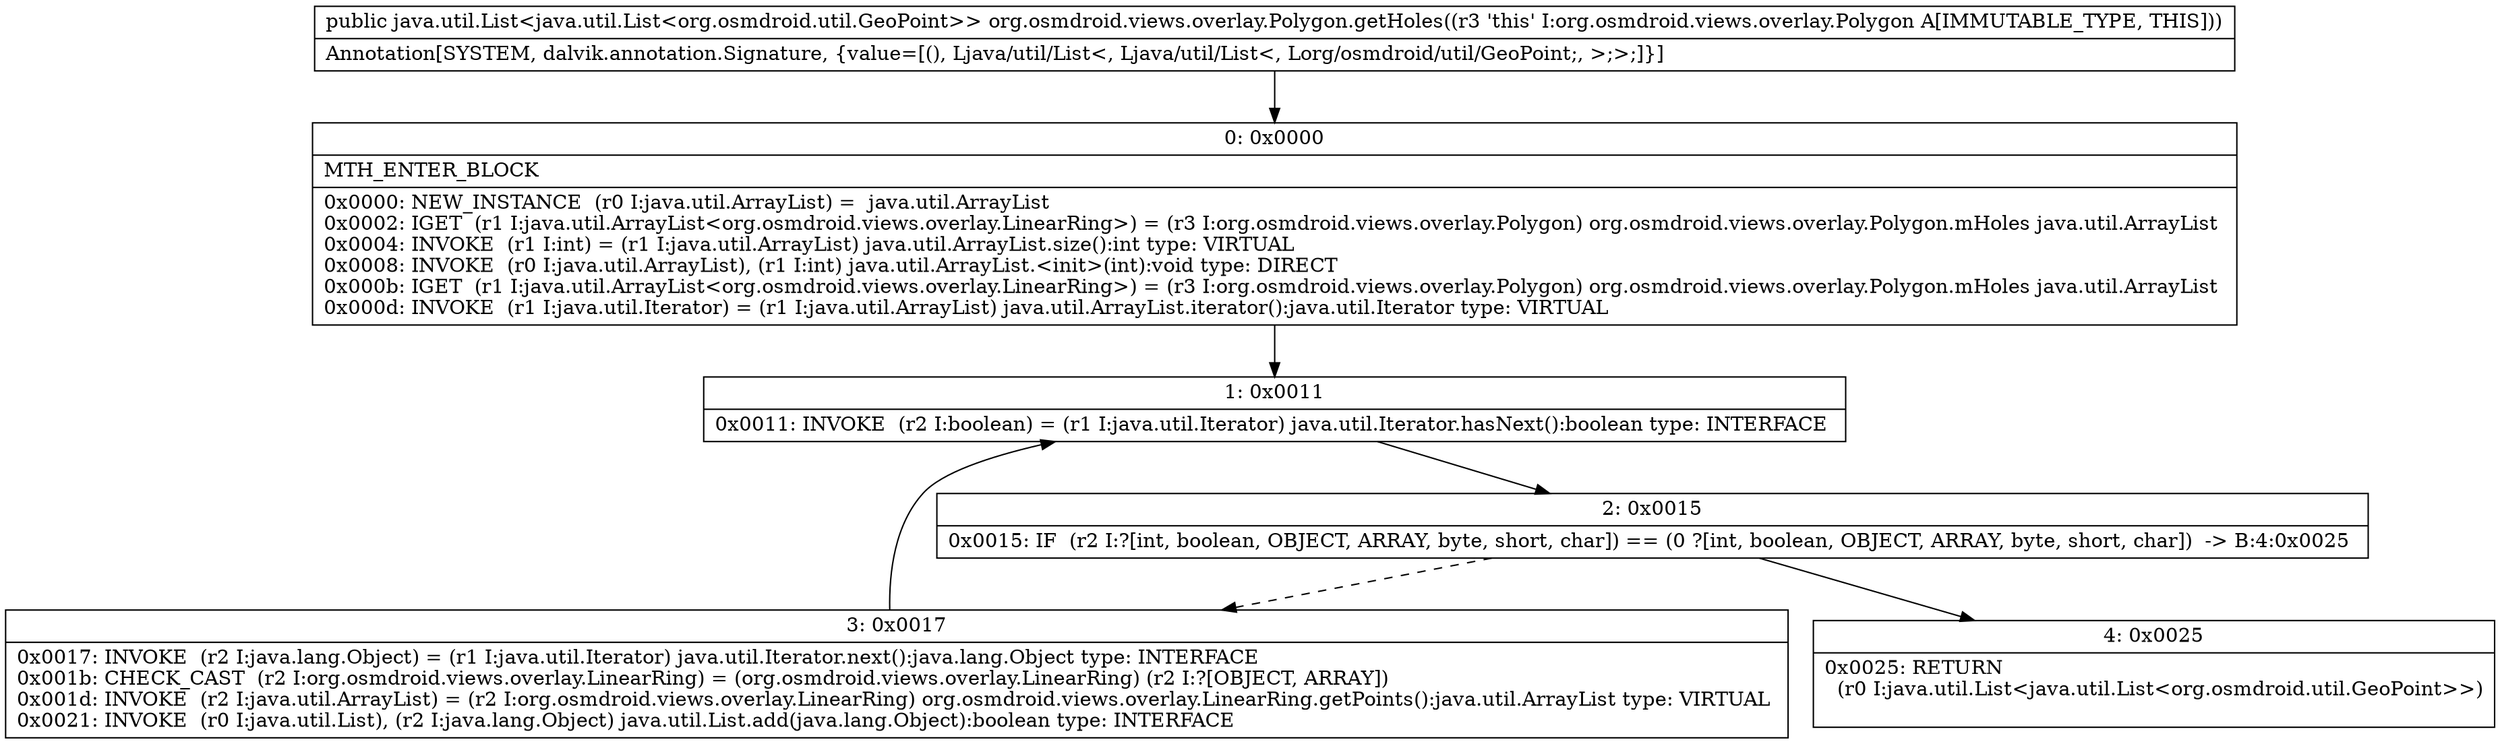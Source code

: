 digraph "CFG fororg.osmdroid.views.overlay.Polygon.getHoles()Ljava\/util\/List;" {
Node_0 [shape=record,label="{0\:\ 0x0000|MTH_ENTER_BLOCK\l|0x0000: NEW_INSTANCE  (r0 I:java.util.ArrayList) =  java.util.ArrayList \l0x0002: IGET  (r1 I:java.util.ArrayList\<org.osmdroid.views.overlay.LinearRing\>) = (r3 I:org.osmdroid.views.overlay.Polygon) org.osmdroid.views.overlay.Polygon.mHoles java.util.ArrayList \l0x0004: INVOKE  (r1 I:int) = (r1 I:java.util.ArrayList) java.util.ArrayList.size():int type: VIRTUAL \l0x0008: INVOKE  (r0 I:java.util.ArrayList), (r1 I:int) java.util.ArrayList.\<init\>(int):void type: DIRECT \l0x000b: IGET  (r1 I:java.util.ArrayList\<org.osmdroid.views.overlay.LinearRing\>) = (r3 I:org.osmdroid.views.overlay.Polygon) org.osmdroid.views.overlay.Polygon.mHoles java.util.ArrayList \l0x000d: INVOKE  (r1 I:java.util.Iterator) = (r1 I:java.util.ArrayList) java.util.ArrayList.iterator():java.util.Iterator type: VIRTUAL \l}"];
Node_1 [shape=record,label="{1\:\ 0x0011|0x0011: INVOKE  (r2 I:boolean) = (r1 I:java.util.Iterator) java.util.Iterator.hasNext():boolean type: INTERFACE \l}"];
Node_2 [shape=record,label="{2\:\ 0x0015|0x0015: IF  (r2 I:?[int, boolean, OBJECT, ARRAY, byte, short, char]) == (0 ?[int, boolean, OBJECT, ARRAY, byte, short, char])  \-\> B:4:0x0025 \l}"];
Node_3 [shape=record,label="{3\:\ 0x0017|0x0017: INVOKE  (r2 I:java.lang.Object) = (r1 I:java.util.Iterator) java.util.Iterator.next():java.lang.Object type: INTERFACE \l0x001b: CHECK_CAST  (r2 I:org.osmdroid.views.overlay.LinearRing) = (org.osmdroid.views.overlay.LinearRing) (r2 I:?[OBJECT, ARRAY]) \l0x001d: INVOKE  (r2 I:java.util.ArrayList) = (r2 I:org.osmdroid.views.overlay.LinearRing) org.osmdroid.views.overlay.LinearRing.getPoints():java.util.ArrayList type: VIRTUAL \l0x0021: INVOKE  (r0 I:java.util.List), (r2 I:java.lang.Object) java.util.List.add(java.lang.Object):boolean type: INTERFACE \l}"];
Node_4 [shape=record,label="{4\:\ 0x0025|0x0025: RETURN  \l  (r0 I:java.util.List\<java.util.List\<org.osmdroid.util.GeoPoint\>\>)\l \l}"];
MethodNode[shape=record,label="{public java.util.List\<java.util.List\<org.osmdroid.util.GeoPoint\>\> org.osmdroid.views.overlay.Polygon.getHoles((r3 'this' I:org.osmdroid.views.overlay.Polygon A[IMMUTABLE_TYPE, THIS]))  | Annotation[SYSTEM, dalvik.annotation.Signature, \{value=[(), Ljava\/util\/List\<, Ljava\/util\/List\<, Lorg\/osmdroid\/util\/GeoPoint;, \>;\>;]\}]\l}"];
MethodNode -> Node_0;
Node_0 -> Node_1;
Node_1 -> Node_2;
Node_2 -> Node_3[style=dashed];
Node_2 -> Node_4;
Node_3 -> Node_1;
}

